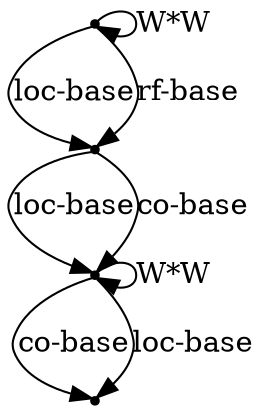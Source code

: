 digraph { node[shape="point"]
N9 -> N9[label = "W*W"];
N9 -> N1[label = "co-base"];
N9 -> N1[label = "loc-base"];
N0 -> N9[label = "loc-base"];
N0 -> N9[label = "co-base"];
N4 -> N4[label = "W*W"];
N4 -> N0[label = "loc-base"];
N4 -> N0[label = "rf-base"];
}
